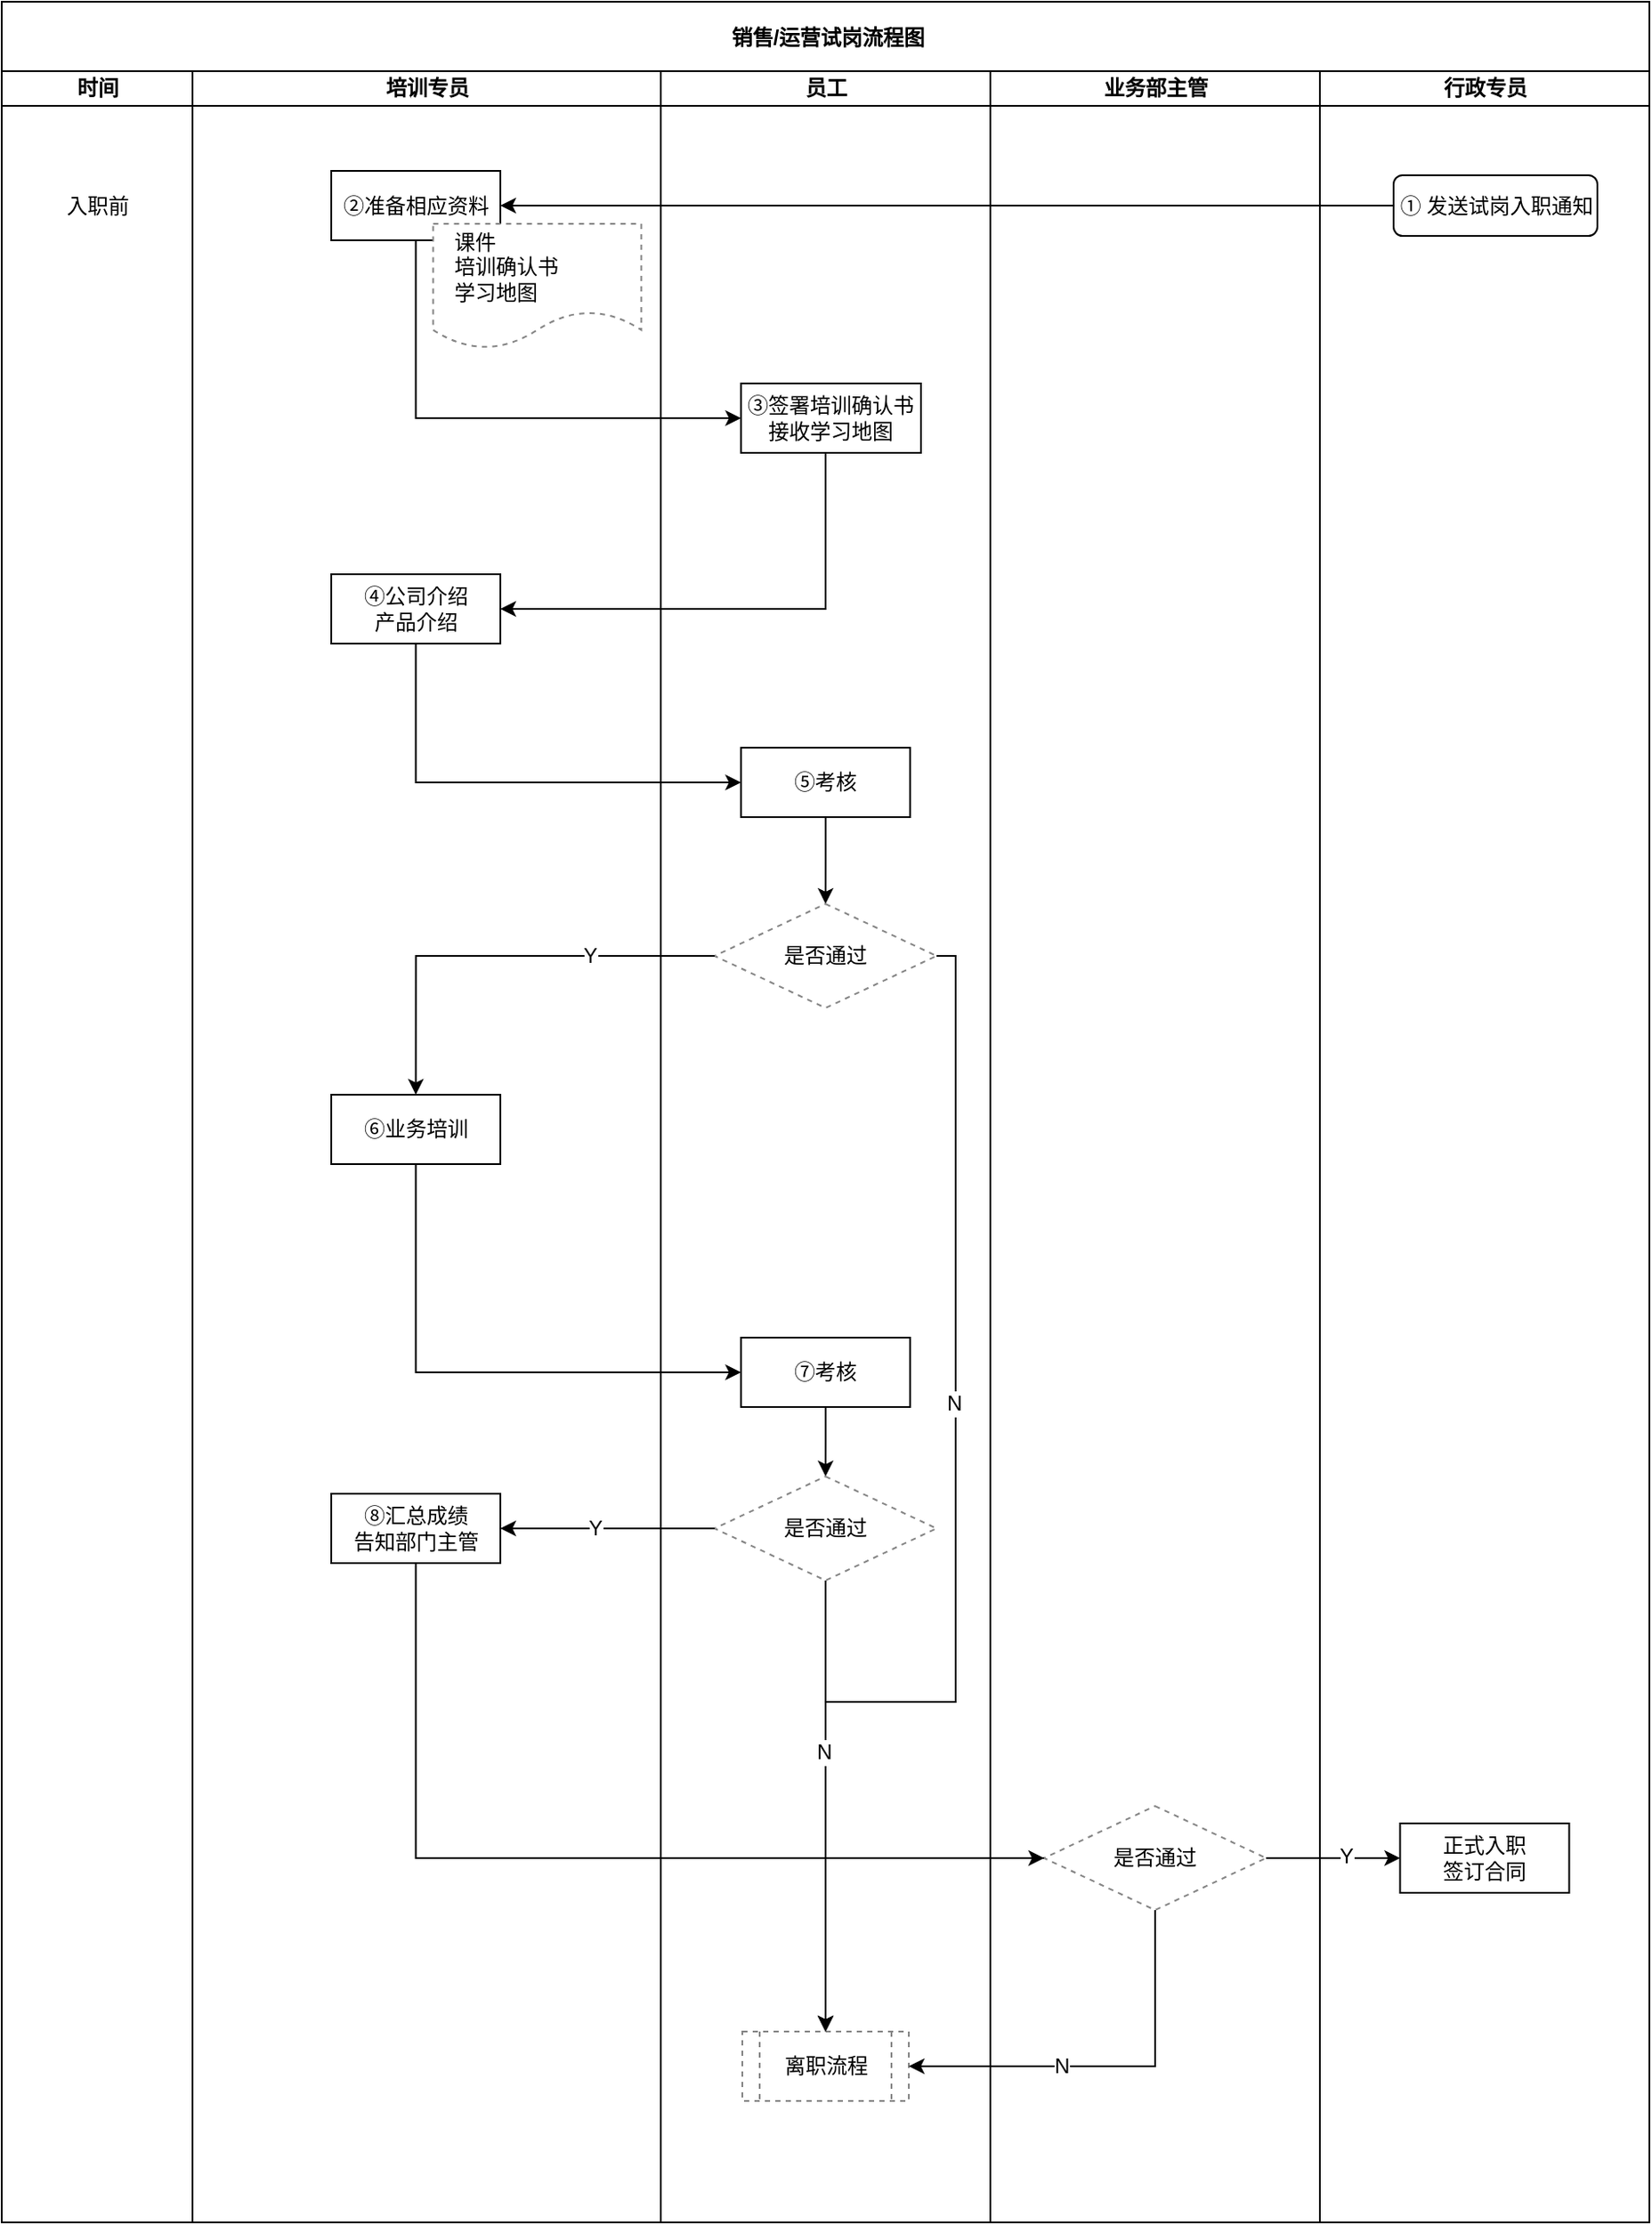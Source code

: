<mxfile version="13.9.2" type="github">
  <diagram id="PZFOLZYbcK4d2P1wkK39" name="第 1 页">
    <mxGraphModel dx="1270" dy="1120" grid="1" gridSize="10" guides="1" tooltips="1" connect="1" arrows="1" fold="1" page="1" pageScale="1" pageWidth="827" pageHeight="1169" math="0" shadow="0">
      <root>
        <mxCell id="0" />
        <mxCell id="1" parent="0" />
        <mxCell id="jDbNuPP7K8OyTzE9jzHD-20" value="&lt;p style=&quot;line-height: 100%&quot;&gt;销售/运营试岗流程图&lt;/p&gt;" style="swimlane;html=1;childLayout=stackLayout;resizeParent=1;resizeParentMax=0;startSize=40;shadow=0;verticalAlign=middle;labelPosition=center;verticalLabelPosition=middle;align=center;flipV=0;flipH=1;spacingLeft=2;" vertex="1" parent="1">
          <mxGeometry x="40" y="40" width="950" height="1280" as="geometry">
            <mxRectangle x="10" y="150" width="90" height="40" as="alternateBounds" />
          </mxGeometry>
        </mxCell>
        <mxCell id="jDbNuPP7K8OyTzE9jzHD-21" value="时间" style="swimlane;html=1;startSize=20;" vertex="1" parent="jDbNuPP7K8OyTzE9jzHD-20">
          <mxGeometry y="40" width="110" height="1240" as="geometry" />
        </mxCell>
        <mxCell id="jDbNuPP7K8OyTzE9jzHD-22" value="入职前" style="text;html=1;strokeColor=none;fillColor=none;align=center;verticalAlign=middle;whiteSpace=wrap;rounded=0;fontSize=12;" vertex="1" parent="jDbNuPP7K8OyTzE9jzHD-21">
          <mxGeometry x="27.5" y="67.5" width="55" height="20" as="geometry" />
        </mxCell>
        <mxCell id="jDbNuPP7K8OyTzE9jzHD-156" style="edgeStyle=orthogonalEdgeStyle;rounded=0;orthogonalLoop=1;jettySize=auto;html=1;" edge="1" parent="jDbNuPP7K8OyTzE9jzHD-20" source="jDbNuPP7K8OyTzE9jzHD-134" target="jDbNuPP7K8OyTzE9jzHD-37">
          <mxGeometry relative="1" as="geometry" />
        </mxCell>
        <mxCell id="jDbNuPP7K8OyTzE9jzHD-35" value="培训专员" style="swimlane;html=1;startSize=20;" vertex="1" parent="jDbNuPP7K8OyTzE9jzHD-20">
          <mxGeometry x="110" y="40" width="270" height="1240" as="geometry" />
        </mxCell>
        <mxCell id="jDbNuPP7K8OyTzE9jzHD-37" value="②准备相应资料" style="rounded=0;whiteSpace=wrap;html=1;shadow=0;align=center;" vertex="1" parent="jDbNuPP7K8OyTzE9jzHD-35">
          <mxGeometry x="80" y="57.5" width="97.5" height="40" as="geometry" />
        </mxCell>
        <mxCell id="jDbNuPP7K8OyTzE9jzHD-159" value="课件&lt;br&gt;培训确认书&lt;br&gt;学习地图" style="shape=document;whiteSpace=wrap;html=1;boundedLbl=1;dashed=1;strokeColor=#858585;fontSize=12;align=left;spacingLeft=10;" vertex="1" parent="jDbNuPP7K8OyTzE9jzHD-35">
          <mxGeometry x="138.75" y="88" width="120" height="72" as="geometry" />
        </mxCell>
        <mxCell id="jDbNuPP7K8OyTzE9jzHD-162" value="④公司介绍&lt;br&gt;产品介绍" style="rounded=0;whiteSpace=wrap;html=1;shadow=0;align=center;" vertex="1" parent="jDbNuPP7K8OyTzE9jzHD-35">
          <mxGeometry x="80" y="290" width="97.5" height="40" as="geometry" />
        </mxCell>
        <mxCell id="jDbNuPP7K8OyTzE9jzHD-169" value="⑥业务培训" style="rounded=0;whiteSpace=wrap;html=1;shadow=0;align=center;" vertex="1" parent="jDbNuPP7K8OyTzE9jzHD-35">
          <mxGeometry x="80" y="590" width="97.5" height="40" as="geometry" />
        </mxCell>
        <mxCell id="jDbNuPP7K8OyTzE9jzHD-183" value="⑧汇总成绩&lt;br&gt;告知部门主管" style="rounded=0;whiteSpace=wrap;html=1;shadow=0;align=center;" vertex="1" parent="jDbNuPP7K8OyTzE9jzHD-35">
          <mxGeometry x="80" y="820" width="97.5" height="40" as="geometry" />
        </mxCell>
        <mxCell id="jDbNuPP7K8OyTzE9jzHD-83" value="员工" style="swimlane;html=1;startSize=20;swimlaneFillColor=none;allowArrows=1;" vertex="1" parent="jDbNuPP7K8OyTzE9jzHD-20">
          <mxGeometry x="380" y="40" width="190" height="1240" as="geometry" />
        </mxCell>
        <mxCell id="jDbNuPP7K8OyTzE9jzHD-160" value="③签署培训确认书&lt;br&gt;接收学习地图" style="rounded=0;whiteSpace=wrap;html=1;shadow=0;align=center;" vertex="1" parent="jDbNuPP7K8OyTzE9jzHD-83">
          <mxGeometry x="46.25" y="180" width="103.75" height="40" as="geometry" />
        </mxCell>
        <mxCell id="jDbNuPP7K8OyTzE9jzHD-168" style="edgeStyle=orthogonalEdgeStyle;rounded=0;orthogonalLoop=1;jettySize=auto;html=1;entryX=0.5;entryY=0;entryDx=0;entryDy=0;fontSize=12;" edge="1" parent="jDbNuPP7K8OyTzE9jzHD-83" source="jDbNuPP7K8OyTzE9jzHD-164" target="jDbNuPP7K8OyTzE9jzHD-166">
          <mxGeometry relative="1" as="geometry" />
        </mxCell>
        <mxCell id="jDbNuPP7K8OyTzE9jzHD-164" value="⑤考核" style="rounded=0;whiteSpace=wrap;html=1;shadow=0;align=center;" vertex="1" parent="jDbNuPP7K8OyTzE9jzHD-83">
          <mxGeometry x="46.25" y="390" width="97.5" height="40" as="geometry" />
        </mxCell>
        <mxCell id="jDbNuPP7K8OyTzE9jzHD-174" style="edgeStyle=orthogonalEdgeStyle;rounded=0;orthogonalLoop=1;jettySize=auto;html=1;fontSize=12;" edge="1" parent="jDbNuPP7K8OyTzE9jzHD-83" source="jDbNuPP7K8OyTzE9jzHD-166" target="jDbNuPP7K8OyTzE9jzHD-181">
          <mxGeometry relative="1" as="geometry">
            <mxPoint x="94.25" y="590" as="targetPoint" />
            <Array as="points">
              <mxPoint x="170" y="510" />
              <mxPoint x="170" y="940" />
              <mxPoint x="95" y="940" />
            </Array>
          </mxGeometry>
        </mxCell>
        <mxCell id="jDbNuPP7K8OyTzE9jzHD-175" value="N" style="edgeLabel;html=1;align=center;verticalAlign=middle;resizable=0;points=[];fontSize=12;" vertex="1" connectable="0" parent="jDbNuPP7K8OyTzE9jzHD-174">
          <mxGeometry x="-0.24" relative="1" as="geometry">
            <mxPoint x="-1" as="offset" />
          </mxGeometry>
        </mxCell>
        <mxCell id="jDbNuPP7K8OyTzE9jzHD-166" value="是否通过" style="rhombus;whiteSpace=wrap;html=1;dashed=1;strokeColor=#858585;fontSize=12;align=center;" vertex="1" parent="jDbNuPP7K8OyTzE9jzHD-83">
          <mxGeometry x="31" y="480" width="128" height="60" as="geometry" />
        </mxCell>
        <mxCell id="jDbNuPP7K8OyTzE9jzHD-182" style="edgeStyle=orthogonalEdgeStyle;rounded=0;orthogonalLoop=1;jettySize=auto;html=1;fontSize=12;" edge="1" parent="jDbNuPP7K8OyTzE9jzHD-83" source="jDbNuPP7K8OyTzE9jzHD-176" target="jDbNuPP7K8OyTzE9jzHD-180">
          <mxGeometry relative="1" as="geometry" />
        </mxCell>
        <mxCell id="jDbNuPP7K8OyTzE9jzHD-176" value="⑦考核" style="rounded=0;whiteSpace=wrap;html=1;shadow=0;align=center;" vertex="1" parent="jDbNuPP7K8OyTzE9jzHD-83">
          <mxGeometry x="46.25" y="730" width="97.5" height="40" as="geometry" />
        </mxCell>
        <mxCell id="jDbNuPP7K8OyTzE9jzHD-180" value="是否通过" style="rhombus;whiteSpace=wrap;html=1;dashed=1;strokeColor=#858585;fontSize=12;align=center;" vertex="1" parent="jDbNuPP7K8OyTzE9jzHD-83">
          <mxGeometry x="31" y="810" width="128" height="60" as="geometry" />
        </mxCell>
        <mxCell id="jDbNuPP7K8OyTzE9jzHD-181" value="离职流程" style="shape=process;whiteSpace=wrap;html=1;backgroundOutline=1;dashed=1;strokeColor=#858585;fontSize=12;align=center;" vertex="1" parent="jDbNuPP7K8OyTzE9jzHD-83">
          <mxGeometry x="47" y="1130" width="96" height="40" as="geometry" />
        </mxCell>
        <mxCell id="jDbNuPP7K8OyTzE9jzHD-178" style="edgeStyle=orthogonalEdgeStyle;rounded=0;orthogonalLoop=1;jettySize=auto;html=1;entryX=0.5;entryY=0;entryDx=0;entryDy=0;fontSize=12;" edge="1" parent="jDbNuPP7K8OyTzE9jzHD-83" source="jDbNuPP7K8OyTzE9jzHD-180" target="jDbNuPP7K8OyTzE9jzHD-181">
          <mxGeometry relative="1" as="geometry" />
        </mxCell>
        <mxCell id="jDbNuPP7K8OyTzE9jzHD-179" value="N" style="edgeLabel;html=1;align=center;verticalAlign=middle;resizable=0;points=[];fontSize=12;" vertex="1" connectable="0" parent="jDbNuPP7K8OyTzE9jzHD-178">
          <mxGeometry x="-0.24" relative="1" as="geometry">
            <mxPoint x="-1" as="offset" />
          </mxGeometry>
        </mxCell>
        <mxCell id="jDbNuPP7K8OyTzE9jzHD-117" value="业务部主管" style="swimlane;html=1;startSize=20;swimlaneFillColor=none;allowArrows=1;" vertex="1" parent="jDbNuPP7K8OyTzE9jzHD-20">
          <mxGeometry x="570" y="40" width="190" height="1240" as="geometry" />
        </mxCell>
        <mxCell id="jDbNuPP7K8OyTzE9jzHD-187" value="是否通过" style="rhombus;whiteSpace=wrap;html=1;dashed=1;strokeColor=#858585;fontSize=12;align=center;" vertex="1" parent="jDbNuPP7K8OyTzE9jzHD-117">
          <mxGeometry x="31" y="1000" width="128" height="60" as="geometry" />
        </mxCell>
        <mxCell id="jDbNuPP7K8OyTzE9jzHD-133" value="行政专员" style="swimlane;html=1;startSize=20;" vertex="1" parent="jDbNuPP7K8OyTzE9jzHD-20">
          <mxGeometry x="760" y="40" width="190" height="1240" as="geometry" />
        </mxCell>
        <mxCell id="jDbNuPP7K8OyTzE9jzHD-134" value="① 发送试岗入职通知" style="rounded=1;whiteSpace=wrap;html=1;shadow=0;" vertex="1" parent="jDbNuPP7K8OyTzE9jzHD-133">
          <mxGeometry x="42.5" y="60" width="117.5" height="35" as="geometry" />
        </mxCell>
        <mxCell id="jDbNuPP7K8OyTzE9jzHD-189" value="正式入职&lt;br&gt;签订合同" style="rounded=0;whiteSpace=wrap;html=1;shadow=0;align=center;" vertex="1" parent="jDbNuPP7K8OyTzE9jzHD-133">
          <mxGeometry x="46.25" y="1010" width="97.5" height="40" as="geometry" />
        </mxCell>
        <mxCell id="jDbNuPP7K8OyTzE9jzHD-163" style="edgeStyle=orthogonalEdgeStyle;rounded=0;orthogonalLoop=1;jettySize=auto;html=1;entryX=1;entryY=0.5;entryDx=0;entryDy=0;fontSize=12;" edge="1" parent="jDbNuPP7K8OyTzE9jzHD-20" source="jDbNuPP7K8OyTzE9jzHD-160" target="jDbNuPP7K8OyTzE9jzHD-162">
          <mxGeometry relative="1" as="geometry">
            <Array as="points">
              <mxPoint x="475" y="350" />
            </Array>
          </mxGeometry>
        </mxCell>
        <mxCell id="jDbNuPP7K8OyTzE9jzHD-167" style="edgeStyle=orthogonalEdgeStyle;rounded=0;orthogonalLoop=1;jettySize=auto;html=1;entryX=0;entryY=0.5;entryDx=0;entryDy=0;fontSize=12;" edge="1" parent="jDbNuPP7K8OyTzE9jzHD-20" source="jDbNuPP7K8OyTzE9jzHD-162" target="jDbNuPP7K8OyTzE9jzHD-164">
          <mxGeometry relative="1" as="geometry">
            <Array as="points">
              <mxPoint x="239" y="450" />
            </Array>
          </mxGeometry>
        </mxCell>
        <mxCell id="jDbNuPP7K8OyTzE9jzHD-170" style="edgeStyle=orthogonalEdgeStyle;rounded=0;orthogonalLoop=1;jettySize=auto;html=1;entryX=0;entryY=0.5;entryDx=0;entryDy=0;fontSize=12;" edge="1" parent="jDbNuPP7K8OyTzE9jzHD-20" source="jDbNuPP7K8OyTzE9jzHD-37" target="jDbNuPP7K8OyTzE9jzHD-160">
          <mxGeometry relative="1" as="geometry">
            <Array as="points">
              <mxPoint x="239" y="240" />
            </Array>
          </mxGeometry>
        </mxCell>
        <mxCell id="jDbNuPP7K8OyTzE9jzHD-171" style="edgeStyle=orthogonalEdgeStyle;rounded=0;orthogonalLoop=1;jettySize=auto;html=1;entryX=0.5;entryY=0;entryDx=0;entryDy=0;fontSize=12;" edge="1" parent="jDbNuPP7K8OyTzE9jzHD-20" source="jDbNuPP7K8OyTzE9jzHD-166" target="jDbNuPP7K8OyTzE9jzHD-169">
          <mxGeometry relative="1" as="geometry" />
        </mxCell>
        <mxCell id="jDbNuPP7K8OyTzE9jzHD-172" value="Y" style="edgeLabel;html=1;align=center;verticalAlign=middle;resizable=0;points=[];fontSize=12;" vertex="1" connectable="0" parent="jDbNuPP7K8OyTzE9jzHD-171">
          <mxGeometry x="-0.436" y="1" relative="1" as="geometry">
            <mxPoint x="-1" y="-1" as="offset" />
          </mxGeometry>
        </mxCell>
        <mxCell id="jDbNuPP7K8OyTzE9jzHD-177" style="edgeStyle=orthogonalEdgeStyle;rounded=0;orthogonalLoop=1;jettySize=auto;html=1;entryX=0;entryY=0.5;entryDx=0;entryDy=0;fontSize=12;" edge="1" parent="jDbNuPP7K8OyTzE9jzHD-20" source="jDbNuPP7K8OyTzE9jzHD-169" target="jDbNuPP7K8OyTzE9jzHD-176">
          <mxGeometry relative="1" as="geometry">
            <Array as="points">
              <mxPoint x="239" y="790" />
            </Array>
          </mxGeometry>
        </mxCell>
        <mxCell id="jDbNuPP7K8OyTzE9jzHD-184" style="edgeStyle=orthogonalEdgeStyle;rounded=0;orthogonalLoop=1;jettySize=auto;html=1;entryX=1;entryY=0.5;entryDx=0;entryDy=0;fontSize=12;" edge="1" parent="jDbNuPP7K8OyTzE9jzHD-20" source="jDbNuPP7K8OyTzE9jzHD-180" target="jDbNuPP7K8OyTzE9jzHD-183">
          <mxGeometry relative="1" as="geometry" />
        </mxCell>
        <mxCell id="jDbNuPP7K8OyTzE9jzHD-186" value="Y" style="edgeLabel;html=1;align=center;verticalAlign=middle;resizable=0;points=[];fontSize=12;" vertex="1" connectable="0" parent="jDbNuPP7K8OyTzE9jzHD-184">
          <mxGeometry x="0.129" relative="1" as="geometry">
            <mxPoint as="offset" />
          </mxGeometry>
        </mxCell>
        <mxCell id="jDbNuPP7K8OyTzE9jzHD-188" style="edgeStyle=orthogonalEdgeStyle;rounded=0;orthogonalLoop=1;jettySize=auto;html=1;entryX=0;entryY=0.5;entryDx=0;entryDy=0;fontSize=12;" edge="1" parent="jDbNuPP7K8OyTzE9jzHD-20" source="jDbNuPP7K8OyTzE9jzHD-183" target="jDbNuPP7K8OyTzE9jzHD-187">
          <mxGeometry relative="1" as="geometry">
            <Array as="points">
              <mxPoint x="239" y="1070" />
            </Array>
          </mxGeometry>
        </mxCell>
        <mxCell id="jDbNuPP7K8OyTzE9jzHD-190" style="edgeStyle=orthogonalEdgeStyle;rounded=0;orthogonalLoop=1;jettySize=auto;html=1;fontSize=12;" edge="1" parent="jDbNuPP7K8OyTzE9jzHD-20" source="jDbNuPP7K8OyTzE9jzHD-187" target="jDbNuPP7K8OyTzE9jzHD-189">
          <mxGeometry relative="1" as="geometry" />
        </mxCell>
        <mxCell id="jDbNuPP7K8OyTzE9jzHD-191" value="Y" style="edgeLabel;html=1;align=center;verticalAlign=middle;resizable=0;points=[];fontSize=12;" vertex="1" connectable="0" parent="jDbNuPP7K8OyTzE9jzHD-190">
          <mxGeometry x="0.18" y="1" relative="1" as="geometry">
            <mxPoint as="offset" />
          </mxGeometry>
        </mxCell>
        <mxCell id="jDbNuPP7K8OyTzE9jzHD-192" style="edgeStyle=orthogonalEdgeStyle;rounded=0;orthogonalLoop=1;jettySize=auto;html=1;fontSize=12;" edge="1" parent="jDbNuPP7K8OyTzE9jzHD-20" source="jDbNuPP7K8OyTzE9jzHD-187" target="jDbNuPP7K8OyTzE9jzHD-181">
          <mxGeometry relative="1" as="geometry" />
        </mxCell>
        <mxCell id="jDbNuPP7K8OyTzE9jzHD-194" style="edgeStyle=orthogonalEdgeStyle;rounded=0;orthogonalLoop=1;jettySize=auto;html=1;entryX=1;entryY=0.5;entryDx=0;entryDy=0;fontSize=12;" edge="1" parent="jDbNuPP7K8OyTzE9jzHD-20" source="jDbNuPP7K8OyTzE9jzHD-187" target="jDbNuPP7K8OyTzE9jzHD-181">
          <mxGeometry relative="1" as="geometry">
            <Array as="points">
              <mxPoint x="665" y="1190" />
            </Array>
          </mxGeometry>
        </mxCell>
        <mxCell id="jDbNuPP7K8OyTzE9jzHD-195" value="N" style="edgeLabel;html=1;align=center;verticalAlign=middle;resizable=0;points=[];fontSize=12;" vertex="1" connectable="0" parent="jDbNuPP7K8OyTzE9jzHD-194">
          <mxGeometry x="0.246" y="2" relative="1" as="geometry">
            <mxPoint y="-2" as="offset" />
          </mxGeometry>
        </mxCell>
      </root>
    </mxGraphModel>
  </diagram>
</mxfile>
